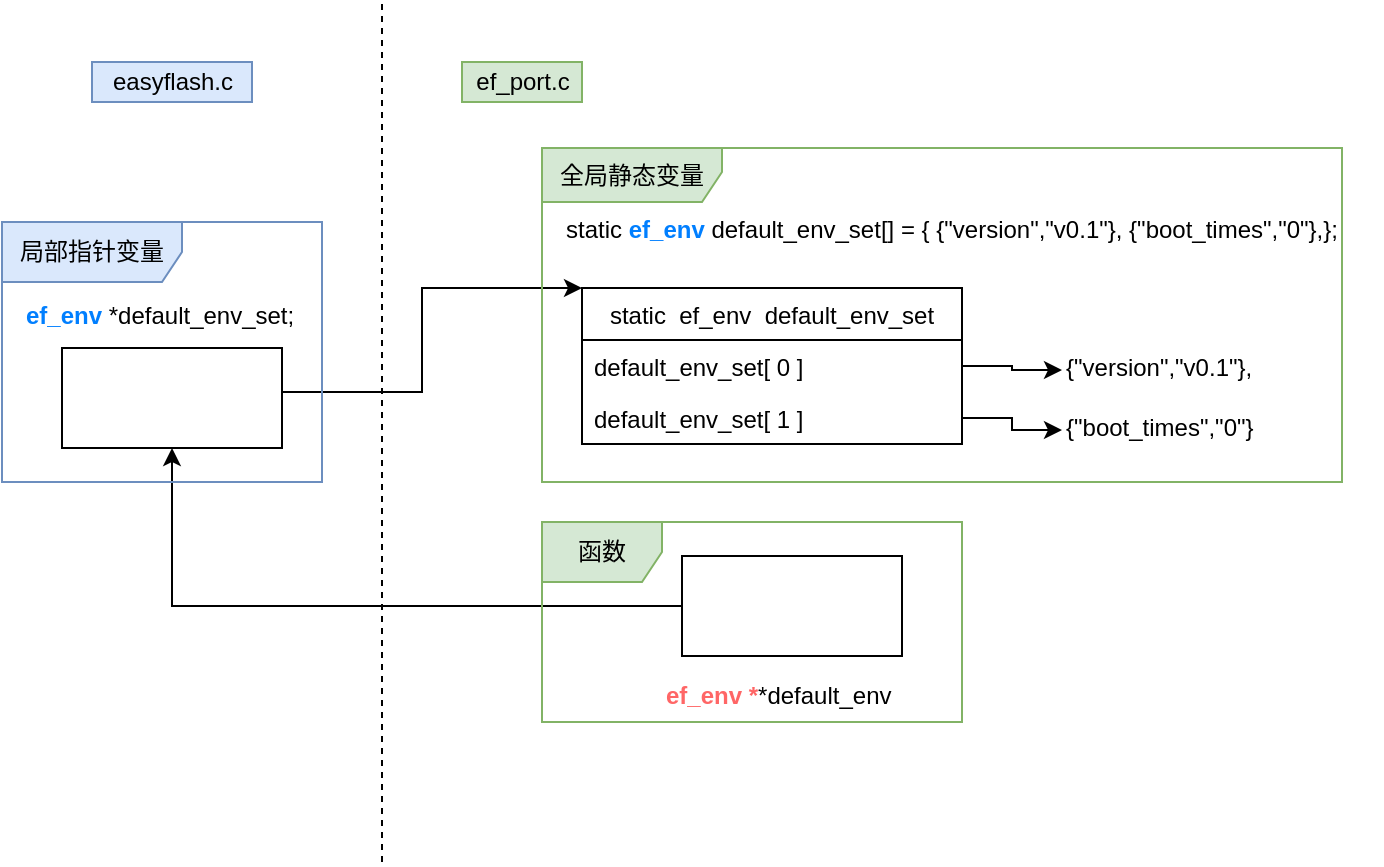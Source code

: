 <mxfile version="13.6.2" type="device"><diagram id="Fr87iYSjwIDwyU6hqk0c" name="第 1 页"><mxGraphModel dx="706" dy="408" grid="1" gridSize="10" guides="1" tooltips="1" connect="1" arrows="1" fold="1" page="1" pageScale="1" pageWidth="850" pageHeight="1100" math="0" shadow="0"><root><mxCell id="0"/><mxCell id="1" parent="0"/><mxCell id="OE0VeRL_lSMc7wU534Ow-9" style="edgeStyle=orthogonalEdgeStyle;rounded=0;orthogonalLoop=1;jettySize=auto;html=1;entryX=0.5;entryY=1;entryDx=0;entryDy=0;" edge="1" parent="1" source="OE0VeRL_lSMc7wU534Ow-5" target="OE0VeRL_lSMc7wU534Ow-8"><mxGeometry relative="1" as="geometry"/></mxCell><mxCell id="OE0VeRL_lSMc7wU534Ow-5" value="" style="html=1;" vertex="1" parent="1"><mxGeometry x="1000" y="297" width="110" height="50" as="geometry"/></mxCell><mxCell id="OE0VeRL_lSMc7wU534Ow-11" style="edgeStyle=orthogonalEdgeStyle;rounded=0;orthogonalLoop=1;jettySize=auto;html=1;entryX=0;entryY=0;entryDx=0;entryDy=0;" edge="1" parent="1" source="OE0VeRL_lSMc7wU534Ow-8" target="OE0VeRL_lSMc7wU534Ow-1"><mxGeometry relative="1" as="geometry"><mxPoint x="890" y="215" as="targetPoint"/><Array as="points"><mxPoint x="870" y="215"/><mxPoint x="870" y="163"/></Array></mxGeometry></mxCell><mxCell id="OE0VeRL_lSMc7wU534Ow-8" value="" style="html=1;" vertex="1" parent="1"><mxGeometry x="690" y="193" width="110" height="50" as="geometry"/></mxCell><mxCell id="OE0VeRL_lSMc7wU534Ow-6" value="&lt;font color=&quot;#ff6666&quot;&gt;&lt;b&gt;ef_env  *&lt;/b&gt;&lt;/font&gt;*default_env" style="text;whiteSpace=wrap;html=1;" vertex="1" parent="1"><mxGeometry x="990" y="353" width="140" height="30" as="geometry"/></mxCell><mxCell id="OE0VeRL_lSMc7wU534Ow-7" value="&lt;font color=&quot;#007fff&quot;&gt;&lt;b&gt;ef_env&lt;/b&gt;&lt;/font&gt; *default_env_set;" style="text;whiteSpace=wrap;html=1;" vertex="1" parent="1"><mxGeometry x="670" y="163" width="160" height="30" as="geometry"/></mxCell><mxCell id="OE0VeRL_lSMc7wU534Ow-1" value="static  ef_env  default_env_set" style="swimlane;fontStyle=0;childLayout=stackLayout;horizontal=1;startSize=26;fillColor=none;horizontalStack=0;resizeParent=1;resizeParentMax=0;resizeLast=0;collapsible=1;marginBottom=0;" vertex="1" parent="1"><mxGeometry x="950" y="163" width="190" height="78" as="geometry"/></mxCell><mxCell id="OE0VeRL_lSMc7wU534Ow-3" value="default_env_set[ 0 ]" style="text;strokeColor=none;fillColor=none;align=left;verticalAlign=top;spacingLeft=4;spacingRight=4;overflow=hidden;rotatable=0;points=[[0,0.5],[1,0.5]];portConstraint=eastwest;" vertex="1" parent="OE0VeRL_lSMc7wU534Ow-1"><mxGeometry y="26" width="190" height="26" as="geometry"/></mxCell><mxCell id="OE0VeRL_lSMc7wU534Ow-4" value="default_env_set[ 1 ]" style="text;strokeColor=none;fillColor=none;align=left;verticalAlign=top;spacingLeft=4;spacingRight=4;overflow=hidden;rotatable=0;points=[[0,0.5],[1,0.5]];portConstraint=eastwest;" vertex="1" parent="OE0VeRL_lSMc7wU534Ow-1"><mxGeometry y="52" width="190" height="26" as="geometry"/></mxCell><mxCell id="OE0VeRL_lSMc7wU534Ow-10" value="static  &lt;b&gt;&lt;font color=&quot;#007fff&quot;&gt;ef_env&lt;/font&gt;&lt;/b&gt; default_env_set[] = {        {&quot;version&quot;,&quot;v0.1&quot;},        {&quot;boot_times&quot;,&quot;0&quot;},};" style="text;whiteSpace=wrap;html=1;" vertex="1" parent="1"><mxGeometry x="940" y="120" width="410" height="30" as="geometry"/></mxCell><mxCell id="OE0VeRL_lSMc7wU534Ow-12" value="{&quot;version&quot;,&quot;v0.1&quot;}," style="text;whiteSpace=wrap;html=1;" vertex="1" parent="1"><mxGeometry x="1190" y="189" width="120" height="30" as="geometry"/></mxCell><mxCell id="OE0VeRL_lSMc7wU534Ow-13" value="{&quot;boot_times&quot;,&quot;0&quot;}" style="text;whiteSpace=wrap;html=1;" vertex="1" parent="1"><mxGeometry x="1190" y="219" width="120" height="30" as="geometry"/></mxCell><mxCell id="OE0VeRL_lSMc7wU534Ow-14" style="edgeStyle=orthogonalEdgeStyle;rounded=0;orthogonalLoop=1;jettySize=auto;html=1;entryX=0;entryY=0.5;entryDx=0;entryDy=0;" edge="1" parent="1" source="OE0VeRL_lSMc7wU534Ow-3" target="OE0VeRL_lSMc7wU534Ow-12"><mxGeometry relative="1" as="geometry"/></mxCell><mxCell id="OE0VeRL_lSMc7wU534Ow-15" style="edgeStyle=orthogonalEdgeStyle;rounded=0;orthogonalLoop=1;jettySize=auto;html=1;entryX=0;entryY=0.5;entryDx=0;entryDy=0;" edge="1" parent="1" source="OE0VeRL_lSMc7wU534Ow-4" target="OE0VeRL_lSMc7wU534Ow-13"><mxGeometry relative="1" as="geometry"/></mxCell><mxCell id="OE0VeRL_lSMc7wU534Ow-16" value="局部指针变量" style="shape=umlFrame;whiteSpace=wrap;html=1;width=90;height=30;fillColor=#dae8fc;strokeColor=#6c8ebf;" vertex="1" parent="1"><mxGeometry x="660" y="130" width="160" height="130" as="geometry"/></mxCell><mxCell id="OE0VeRL_lSMc7wU534Ow-17" value="函数" style="shape=umlFrame;whiteSpace=wrap;html=1;fillColor=#d5e8d4;strokeColor=#82b366;" vertex="1" parent="1"><mxGeometry x="930" y="280" width="210" height="100" as="geometry"/></mxCell><mxCell id="OE0VeRL_lSMc7wU534Ow-18" value="全局静态变量" style="shape=umlFrame;whiteSpace=wrap;html=1;width=90;height=27;fillColor=#d5e8d4;strokeColor=#82b366;" vertex="1" parent="1"><mxGeometry x="930" y="93" width="400" height="167" as="geometry"/></mxCell><mxCell id="OE0VeRL_lSMc7wU534Ow-19" value="" style="endArrow=none;dashed=1;html=1;" edge="1" parent="1"><mxGeometry width="50" height="50" relative="1" as="geometry"><mxPoint x="850" y="450" as="sourcePoint"/><mxPoint x="850" y="20" as="targetPoint"/></mxGeometry></mxCell><mxCell id="OE0VeRL_lSMc7wU534Ow-20" value="ef_port.c" style="text;html=1;align=center;verticalAlign=middle;resizable=0;points=[];autosize=1;fillColor=#d5e8d4;strokeColor=#82b366;" vertex="1" parent="1"><mxGeometry x="890" y="50" width="60" height="20" as="geometry"/></mxCell><mxCell id="OE0VeRL_lSMc7wU534Ow-21" value="easyflash.c" style="text;html=1;align=center;verticalAlign=middle;resizable=0;points=[];autosize=1;fillColor=#dae8fc;strokeColor=#6c8ebf;" vertex="1" parent="1"><mxGeometry x="705" y="50" width="80" height="20" as="geometry"/></mxCell></root></mxGraphModel></diagram></mxfile>